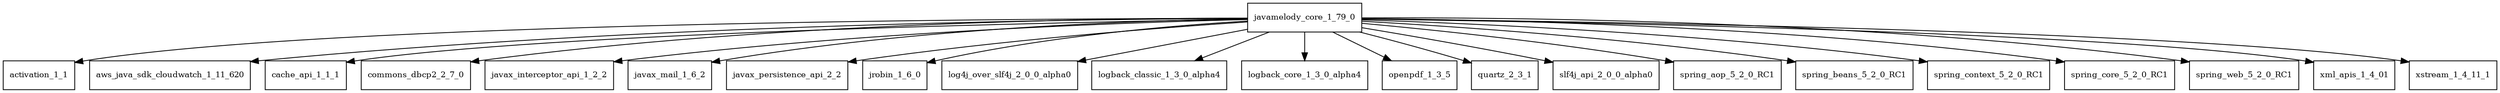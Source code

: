 digraph javamelody_core_1_79_0_dependencies {
  node [shape = box, fontsize=10.0];
  javamelody_core_1_79_0 -> activation_1_1;
  javamelody_core_1_79_0 -> aws_java_sdk_cloudwatch_1_11_620;
  javamelody_core_1_79_0 -> cache_api_1_1_1;
  javamelody_core_1_79_0 -> commons_dbcp2_2_7_0;
  javamelody_core_1_79_0 -> javax_interceptor_api_1_2_2;
  javamelody_core_1_79_0 -> javax_mail_1_6_2;
  javamelody_core_1_79_0 -> javax_persistence_api_2_2;
  javamelody_core_1_79_0 -> jrobin_1_6_0;
  javamelody_core_1_79_0 -> log4j_over_slf4j_2_0_0_alpha0;
  javamelody_core_1_79_0 -> logback_classic_1_3_0_alpha4;
  javamelody_core_1_79_0 -> logback_core_1_3_0_alpha4;
  javamelody_core_1_79_0 -> openpdf_1_3_5;
  javamelody_core_1_79_0 -> quartz_2_3_1;
  javamelody_core_1_79_0 -> slf4j_api_2_0_0_alpha0;
  javamelody_core_1_79_0 -> spring_aop_5_2_0_RC1;
  javamelody_core_1_79_0 -> spring_beans_5_2_0_RC1;
  javamelody_core_1_79_0 -> spring_context_5_2_0_RC1;
  javamelody_core_1_79_0 -> spring_core_5_2_0_RC1;
  javamelody_core_1_79_0 -> spring_web_5_2_0_RC1;
  javamelody_core_1_79_0 -> xml_apis_1_4_01;
  javamelody_core_1_79_0 -> xstream_1_4_11_1;
}
